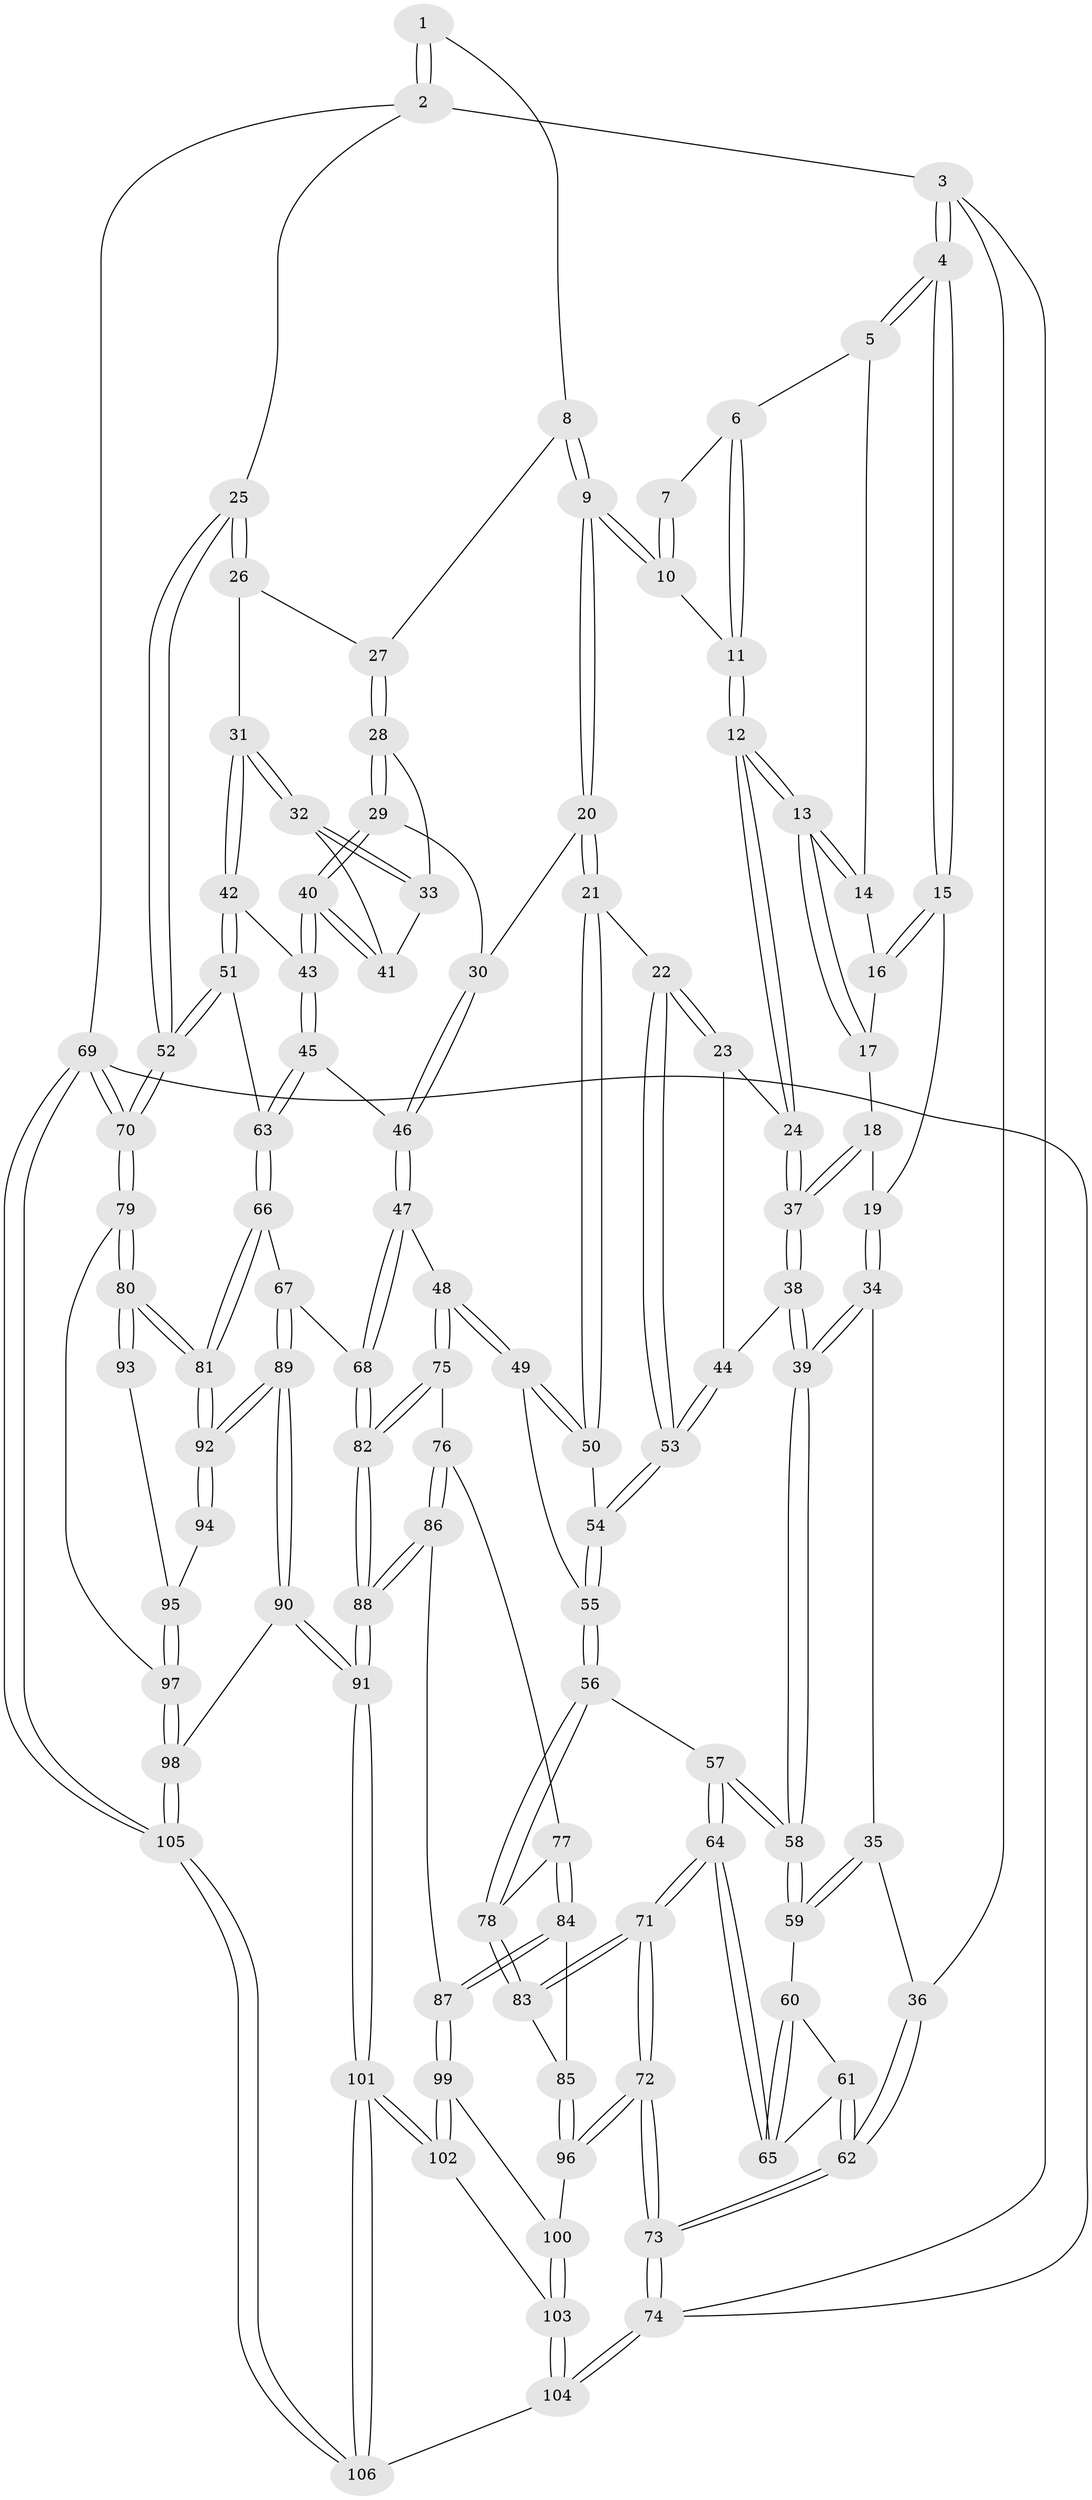 // Generated by graph-tools (version 1.1) at 2025/00/03/09/25 05:00:47]
// undirected, 106 vertices, 262 edges
graph export_dot {
graph [start="1"]
  node [color=gray90,style=filled];
  1 [pos="+0.8579139023330609+0"];
  2 [pos="+1+0"];
  3 [pos="+0+0"];
  4 [pos="+0+0"];
  5 [pos="+0.3286337873858645+0"];
  6 [pos="+0.44165054682353816+0"];
  7 [pos="+0.6128666386738774+0"];
  8 [pos="+0.7640851585607725+0.1581068088821388"];
  9 [pos="+0.6683948196135121+0.1815218630115224"];
  10 [pos="+0.6567461966745692+0.1374275911225725"];
  11 [pos="+0.4790941717108771+0.014688065349140944"];
  12 [pos="+0.4477852652099154+0.1977345075542232"];
  13 [pos="+0.4418060645284246+0.1949549981624878"];
  14 [pos="+0.32635357984437663+0"];
  15 [pos="+0.20111479596968387+0.18322059125290419"];
  16 [pos="+0.30790461369904615+0"];
  17 [pos="+0.3620941990201034+0.17397423099310852"];
  18 [pos="+0.2052955875981051+0.19091355533100227"];
  19 [pos="+0.20390423651692066+0.18988781123527876"];
  20 [pos="+0.6171502982984015+0.24650540006294216"];
  21 [pos="+0.5729324670743134+0.27053306824852846"];
  22 [pos="+0.5632269139444741+0.26917260389042197"];
  23 [pos="+0.4952426663270057+0.24218254482145823"];
  24 [pos="+0.49284971240464875+0.2408230832043967"];
  25 [pos="+1+0"];
  26 [pos="+0.9495544864385389+0.15789260617698203"];
  27 [pos="+0.9032399441117975+0.1710504089218809"];
  28 [pos="+0.8872119651624789+0.23883765197598458"];
  29 [pos="+0.7780537328680955+0.36342710659705724"];
  30 [pos="+0.7265063213399852+0.33392911103431266"];
  31 [pos="+0.9587447758935959+0.3930858686340391"];
  32 [pos="+0.9258315599769797+0.3723594689708753"];
  33 [pos="+0.8843590758692068+0.2726055858240167"];
  34 [pos="+0.04372839687163372+0.2784578102524054"];
  35 [pos="+0+0.28082054138350193"];
  36 [pos="+0+0.27034584818867086"];
  37 [pos="+0.24015297099773203+0.3590565016682386"];
  38 [pos="+0.23533865949807095+0.3873966567519014"];
  39 [pos="+0.1875517865717628+0.44880251702093255"];
  40 [pos="+0.8088635952693449+0.39025940364523654"];
  41 [pos="+0.8549198327148103+0.3586658387839787"];
  42 [pos="+1+0.4587750403796076"];
  43 [pos="+0.8278048297875553+0.4667096618302664"];
  44 [pos="+0.33631264810313066+0.40850525573556984"];
  45 [pos="+0.7772167841379948+0.5347324348052908"];
  46 [pos="+0.7296418665426062+0.5373216092242407"];
  47 [pos="+0.6259560227351467+0.5565915876124696"];
  48 [pos="+0.6257130287760753+0.5565353905240908"];
  49 [pos="+0.6048793712044557+0.5288644637597282"];
  50 [pos="+0.5923867934462546+0.47269904190394285"];
  51 [pos="+1+0.48406284109842784"];
  52 [pos="+1+0.5139994648668998"];
  53 [pos="+0.39754085689992996+0.4520768639889079"];
  54 [pos="+0.39912168018419547+0.4633636070811143"];
  55 [pos="+0.39009951389453046+0.5524571539862834"];
  56 [pos="+0.32807399412417215+0.6182339094433875"];
  57 [pos="+0.23256896254932688+0.5948858629111082"];
  58 [pos="+0.17886018845328655+0.4727903100720208"];
  59 [pos="+0.12486811201897392+0.47511465545652626"];
  60 [pos="+0.09998849646256808+0.4896687078023726"];
  61 [pos="+0+0.5411479324289074"];
  62 [pos="+0+0.5399511626877574"];
  63 [pos="+0.8421014251179537+0.6158248503433746"];
  64 [pos="+0.10273965473161505+0.7416081837501747"];
  65 [pos="+0.04492517064146812+0.6145170524449588"];
  66 [pos="+0.8483777968442503+0.6452378148991216"];
  67 [pos="+0.7325945424369392+0.7191528483627694"];
  68 [pos="+0.7215630975742257+0.7126997404212212"];
  69 [pos="+1+1"];
  70 [pos="+1+0.7023004755418346"];
  71 [pos="+0.07387274836561666+0.7960236370628608"];
  72 [pos="+0.06570949584562688+0.8095903579582666"];
  73 [pos="+0+1"];
  74 [pos="+0+1"];
  75 [pos="+0.5603509179043495+0.6612108250332334"];
  76 [pos="+0.516493918809074+0.6885317279356731"];
  77 [pos="+0.5137169087913805+0.688117095348892"];
  78 [pos="+0.3335110475046401+0.6260962299801163"];
  79 [pos="+1+0.7306006109965235"];
  80 [pos="+1+0.7293844965313289"];
  81 [pos="+0.9004549627824153+0.6993330262017345"];
  82 [pos="+0.6275556435864273+0.7615364797705007"];
  83 [pos="+0.3491600955000893+0.7483321470228049"];
  84 [pos="+0.37264346503646056+0.8002462480850605"];
  85 [pos="+0.3562532341547486+0.7761774324567399"];
  86 [pos="+0.5117059931079218+0.8207102054487758"];
  87 [pos="+0.37408668795442596+0.8035034057888188"];
  88 [pos="+0.6063647094851375+0.9387336195052947"];
  89 [pos="+0.769886792878864+0.8283284834111498"];
  90 [pos="+0.7696554301561288+0.8289562546196103"];
  91 [pos="+0.6214027502474729+0.9768103406339336"];
  92 [pos="+0.8133857869296323+0.8033897000615522"];
  93 [pos="+0.9206558693577375+0.7999279708566667"];
  94 [pos="+0.8725603735082795+0.8186649686223693"];
  95 [pos="+0.8965985439050793+0.8489084236753246"];
  96 [pos="+0.18111830384800756+0.8333234952364459"];
  97 [pos="+0.9105354170816735+0.896523493523051"];
  98 [pos="+0.9038991495861671+0.9186649226113072"];
  99 [pos="+0.3619677702544197+0.8537843426987393"];
  100 [pos="+0.22810287271365615+0.8589232352686026"];
  101 [pos="+0.6201735734859679+0.9861745753380223"];
  102 [pos="+0.3678231577926122+0.9195041608041931"];
  103 [pos="+0.31603484639126905+0.9713684612994604"];
  104 [pos="+0.15160081323390634+1"];
  105 [pos="+1+1"];
  106 [pos="+0.6620572027193964+1"];
  1 -- 2;
  1 -- 2;
  1 -- 8;
  2 -- 3;
  2 -- 25;
  2 -- 69;
  3 -- 4;
  3 -- 4;
  3 -- 36;
  3 -- 74;
  4 -- 5;
  4 -- 5;
  4 -- 15;
  4 -- 15;
  5 -- 6;
  5 -- 14;
  6 -- 7;
  6 -- 11;
  6 -- 11;
  7 -- 10;
  7 -- 10;
  8 -- 9;
  8 -- 9;
  8 -- 27;
  9 -- 10;
  9 -- 10;
  9 -- 20;
  9 -- 20;
  10 -- 11;
  11 -- 12;
  11 -- 12;
  12 -- 13;
  12 -- 13;
  12 -- 24;
  12 -- 24;
  13 -- 14;
  13 -- 14;
  13 -- 17;
  13 -- 17;
  14 -- 16;
  15 -- 16;
  15 -- 16;
  15 -- 19;
  16 -- 17;
  17 -- 18;
  18 -- 19;
  18 -- 37;
  18 -- 37;
  19 -- 34;
  19 -- 34;
  20 -- 21;
  20 -- 21;
  20 -- 30;
  21 -- 22;
  21 -- 50;
  21 -- 50;
  22 -- 23;
  22 -- 23;
  22 -- 53;
  22 -- 53;
  23 -- 24;
  23 -- 44;
  24 -- 37;
  24 -- 37;
  25 -- 26;
  25 -- 26;
  25 -- 52;
  25 -- 52;
  26 -- 27;
  26 -- 31;
  27 -- 28;
  27 -- 28;
  28 -- 29;
  28 -- 29;
  28 -- 33;
  29 -- 30;
  29 -- 40;
  29 -- 40;
  30 -- 46;
  30 -- 46;
  31 -- 32;
  31 -- 32;
  31 -- 42;
  31 -- 42;
  32 -- 33;
  32 -- 33;
  32 -- 41;
  33 -- 41;
  34 -- 35;
  34 -- 39;
  34 -- 39;
  35 -- 36;
  35 -- 59;
  35 -- 59;
  36 -- 62;
  36 -- 62;
  37 -- 38;
  37 -- 38;
  38 -- 39;
  38 -- 39;
  38 -- 44;
  39 -- 58;
  39 -- 58;
  40 -- 41;
  40 -- 41;
  40 -- 43;
  40 -- 43;
  42 -- 43;
  42 -- 51;
  42 -- 51;
  43 -- 45;
  43 -- 45;
  44 -- 53;
  44 -- 53;
  45 -- 46;
  45 -- 63;
  45 -- 63;
  46 -- 47;
  46 -- 47;
  47 -- 48;
  47 -- 68;
  47 -- 68;
  48 -- 49;
  48 -- 49;
  48 -- 75;
  48 -- 75;
  49 -- 50;
  49 -- 50;
  49 -- 55;
  50 -- 54;
  51 -- 52;
  51 -- 52;
  51 -- 63;
  52 -- 70;
  52 -- 70;
  53 -- 54;
  53 -- 54;
  54 -- 55;
  54 -- 55;
  55 -- 56;
  55 -- 56;
  56 -- 57;
  56 -- 78;
  56 -- 78;
  57 -- 58;
  57 -- 58;
  57 -- 64;
  57 -- 64;
  58 -- 59;
  58 -- 59;
  59 -- 60;
  60 -- 61;
  60 -- 65;
  60 -- 65;
  61 -- 62;
  61 -- 62;
  61 -- 65;
  62 -- 73;
  62 -- 73;
  63 -- 66;
  63 -- 66;
  64 -- 65;
  64 -- 65;
  64 -- 71;
  64 -- 71;
  66 -- 67;
  66 -- 81;
  66 -- 81;
  67 -- 68;
  67 -- 89;
  67 -- 89;
  68 -- 82;
  68 -- 82;
  69 -- 70;
  69 -- 70;
  69 -- 105;
  69 -- 105;
  69 -- 74;
  70 -- 79;
  70 -- 79;
  71 -- 72;
  71 -- 72;
  71 -- 83;
  71 -- 83;
  72 -- 73;
  72 -- 73;
  72 -- 96;
  72 -- 96;
  73 -- 74;
  73 -- 74;
  74 -- 104;
  74 -- 104;
  75 -- 76;
  75 -- 82;
  75 -- 82;
  76 -- 77;
  76 -- 86;
  76 -- 86;
  77 -- 78;
  77 -- 84;
  77 -- 84;
  78 -- 83;
  78 -- 83;
  79 -- 80;
  79 -- 80;
  79 -- 97;
  80 -- 81;
  80 -- 81;
  80 -- 93;
  80 -- 93;
  81 -- 92;
  81 -- 92;
  82 -- 88;
  82 -- 88;
  83 -- 85;
  84 -- 85;
  84 -- 87;
  84 -- 87;
  85 -- 96;
  85 -- 96;
  86 -- 87;
  86 -- 88;
  86 -- 88;
  87 -- 99;
  87 -- 99;
  88 -- 91;
  88 -- 91;
  89 -- 90;
  89 -- 90;
  89 -- 92;
  89 -- 92;
  90 -- 91;
  90 -- 91;
  90 -- 98;
  91 -- 101;
  91 -- 101;
  92 -- 94;
  92 -- 94;
  93 -- 95;
  94 -- 95;
  95 -- 97;
  95 -- 97;
  96 -- 100;
  97 -- 98;
  97 -- 98;
  98 -- 105;
  98 -- 105;
  99 -- 100;
  99 -- 102;
  99 -- 102;
  100 -- 103;
  100 -- 103;
  101 -- 102;
  101 -- 102;
  101 -- 106;
  101 -- 106;
  102 -- 103;
  103 -- 104;
  103 -- 104;
  104 -- 106;
  105 -- 106;
  105 -- 106;
}
